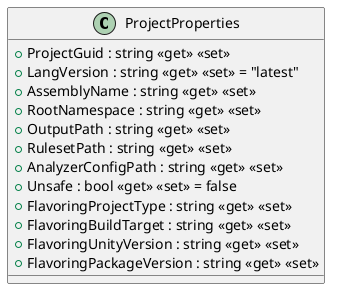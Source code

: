 @startuml
class ProjectProperties {
    + ProjectGuid : string <<get>> <<set>>
    + LangVersion : string <<get>> <<set>> = "latest"
    + AssemblyName : string <<get>> <<set>>
    + RootNamespace : string <<get>> <<set>>
    + OutputPath : string <<get>> <<set>>
    + RulesetPath : string <<get>> <<set>>
    + AnalyzerConfigPath : string <<get>> <<set>>
    + Unsafe : bool <<get>> <<set>> = false
    + FlavoringProjectType : string <<get>> <<set>>
    + FlavoringBuildTarget : string <<get>> <<set>>
    + FlavoringUnityVersion : string <<get>> <<set>>
    + FlavoringPackageVersion : string <<get>> <<set>>
}
@enduml
